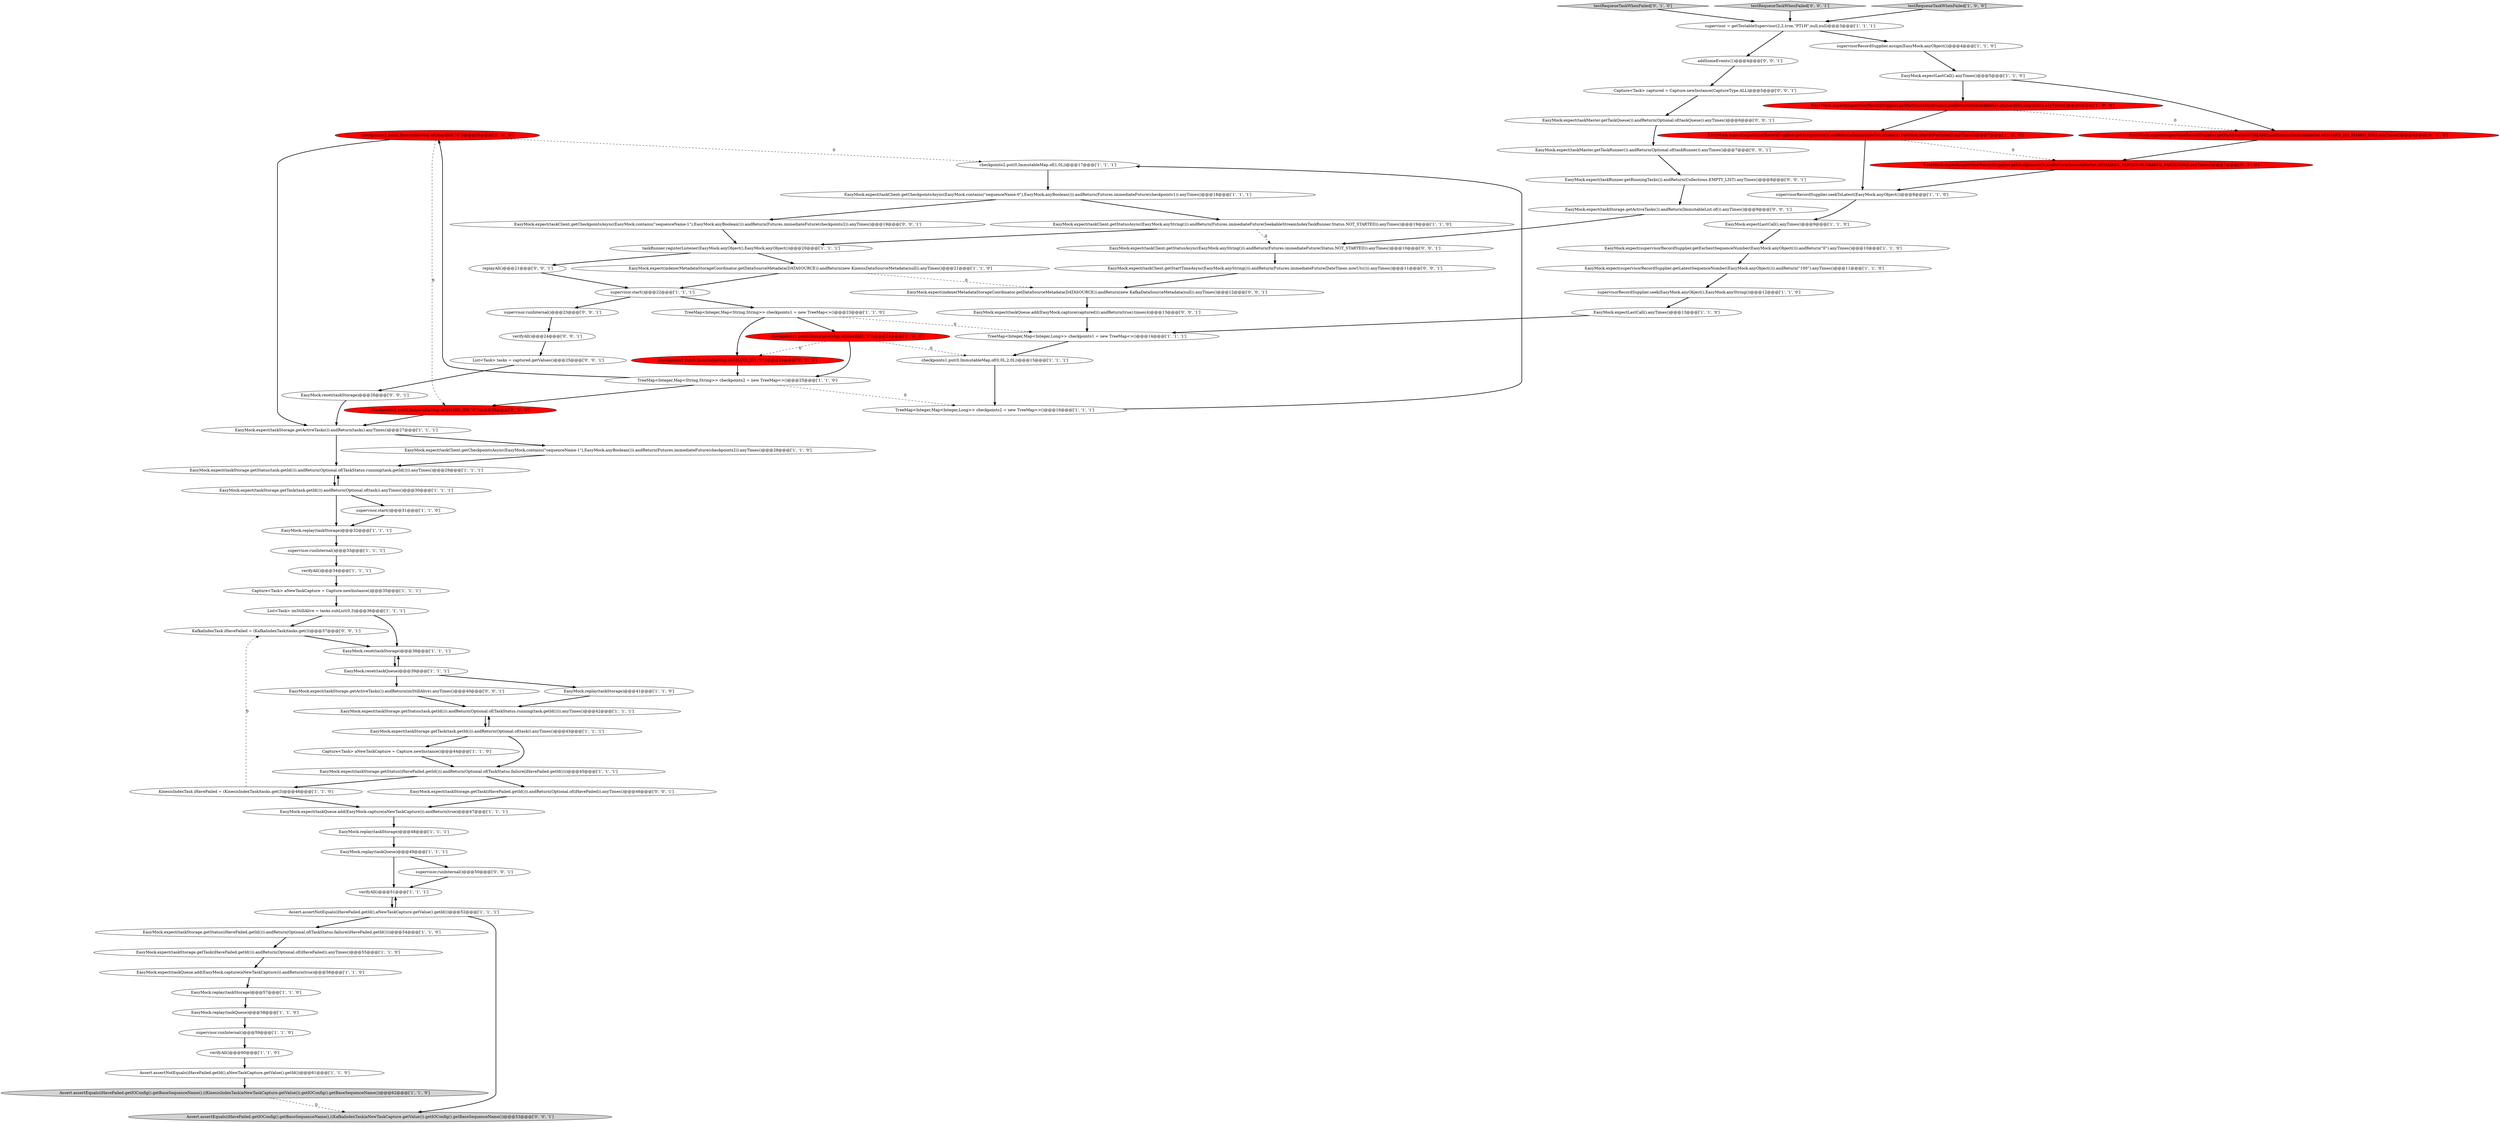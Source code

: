 digraph {
13 [style = filled, label = "checkpoints2.put(0,ImmutableMap.of(shardId0,\"0\"))@@@26@@@['1', '0', '0']", fillcolor = red, shape = ellipse image = "AAA1AAABBB1BBB"];
59 [style = filled, label = "EasyMock.expect(supervisorRecordSupplier.getPartitionIds(STREAM)).andReturn(ImmutableSet.of(SHARD_ID1,SHARD_ID0)).anyTimes()@@@6@@@['0', '1', '0']", fillcolor = red, shape = ellipse image = "AAA1AAABBB2BBB"];
47 [style = filled, label = "EasyMock.expect(taskQueue.add(EasyMock.capture(aNewTaskCapture))).andReturn(true)@@@56@@@['1', '1', '0']", fillcolor = white, shape = ellipse image = "AAA0AAABBB1BBB"];
76 [style = filled, label = "EasyMock.expect(indexerMetadataStorageCoordinator.getDataSourceMetadata(DATASOURCE)).andReturn(new KafkaDataSourceMetadata(null)).anyTimes()@@@12@@@['0', '0', '1']", fillcolor = white, shape = ellipse image = "AAA0AAABBB3BBB"];
2 [style = filled, label = "EasyMock.expectLastCall().anyTimes()@@@9@@@['1', '1', '0']", fillcolor = white, shape = ellipse image = "AAA0AAABBB1BBB"];
19 [style = filled, label = "EasyMock.expect(taskStorage.getStatus(task.getId())).andReturn(Optional.of(TaskStatus.running(task.getId()))).anyTimes()@@@42@@@['1', '1', '1']", fillcolor = white, shape = ellipse image = "AAA0AAABBB1BBB"];
8 [style = filled, label = "TreeMap<Integer,Map<Integer,Long>> checkpoints1 = new TreeMap<>()@@@14@@@['1', '1', '1']", fillcolor = white, shape = ellipse image = "AAA0AAABBB1BBB"];
15 [style = filled, label = "supervisor.start()@@@22@@@['1', '1', '1']", fillcolor = white, shape = ellipse image = "AAA0AAABBB1BBB"];
50 [style = filled, label = "TreeMap<Integer,Map<String,String>> checkpoints1 = new TreeMap<>()@@@23@@@['1', '1', '0']", fillcolor = white, shape = ellipse image = "AAA0AAABBB1BBB"];
51 [style = filled, label = "EasyMock.expectLastCall().anyTimes()@@@13@@@['1', '1', '0']", fillcolor = white, shape = ellipse image = "AAA0AAABBB1BBB"];
61 [style = filled, label = "checkpoints2.put(0,ImmutableMap.of(SHARD_ID0,\"0\"))@@@26@@@['0', '1', '0']", fillcolor = red, shape = ellipse image = "AAA1AAABBB2BBB"];
63 [style = filled, label = "EasyMock.expect(taskQueue.add(EasyMock.capture(captured))).andReturn(true).times(4)@@@13@@@['0', '0', '1']", fillcolor = white, shape = ellipse image = "AAA0AAABBB3BBB"];
44 [style = filled, label = "verifyAll()@@@34@@@['1', '1', '1']", fillcolor = white, shape = ellipse image = "AAA0AAABBB1BBB"];
74 [style = filled, label = "EasyMock.expect(taskClient.getStartTimeAsync(EasyMock.anyString())).andReturn(Futures.immediateFuture(DateTimes.nowUtc())).anyTimes()@@@11@@@['0', '0', '1']", fillcolor = white, shape = ellipse image = "AAA0AAABBB3BBB"];
71 [style = filled, label = "EasyMock.expect(taskMaster.getTaskQueue()).andReturn(Optional.of(taskQueue)).anyTimes()@@@6@@@['0', '0', '1']", fillcolor = white, shape = ellipse image = "AAA0AAABBB3BBB"];
65 [style = filled, label = "KafkaIndexTask iHaveFailed = (KafkaIndexTask)tasks.get(3)@@@37@@@['0', '0', '1']", fillcolor = white, shape = ellipse image = "AAA0AAABBB3BBB"];
78 [style = filled, label = "EasyMock.expect(taskStorage.getActiveTasks()).andReturn(imStillAlive).anyTimes()@@@40@@@['0', '0', '1']", fillcolor = white, shape = ellipse image = "AAA0AAABBB3BBB"];
80 [style = filled, label = "EasyMock.reset(taskStorage)@@@26@@@['0', '0', '1']", fillcolor = white, shape = ellipse image = "AAA0AAABBB3BBB"];
12 [style = filled, label = "KinesisIndexTask iHaveFailed = (KinesisIndexTask)tasks.get(3)@@@46@@@['1', '1', '0']", fillcolor = white, shape = ellipse image = "AAA0AAABBB1BBB"];
45 [style = filled, label = "verifyAll()@@@51@@@['1', '1', '1']", fillcolor = white, shape = ellipse image = "AAA0AAABBB1BBB"];
36 [style = filled, label = "EasyMock.expect(supervisorRecordSupplier.getAssignment()).andReturn(ImmutableSet.of(shard1Partition,shard0Partition)).anyTimes()@@@7@@@['1', '0', '0']", fillcolor = red, shape = ellipse image = "AAA1AAABBB1BBB"];
46 [style = filled, label = "Capture<Task> aNewTaskCapture = Capture.newInstance()@@@44@@@['1', '1', '0']", fillcolor = white, shape = ellipse image = "AAA0AAABBB1BBB"];
34 [style = filled, label = "checkpoints2.put(0,ImmutableMap.of(1,0L))@@@17@@@['1', '1', '1']", fillcolor = white, shape = ellipse image = "AAA0AAABBB1BBB"];
1 [style = filled, label = "EasyMock.expect(taskClient.getCheckpointsAsync(EasyMock.contains(\"sequenceName-0\"),EasyMock.anyBoolean())).andReturn(Futures.immediateFuture(checkpoints1)).anyTimes()@@@18@@@['1', '1', '1']", fillcolor = white, shape = ellipse image = "AAA0AAABBB1BBB"];
31 [style = filled, label = "List<Task> imStillAlive = tasks.subList(0,3)@@@36@@@['1', '1', '1']", fillcolor = white, shape = ellipse image = "AAA0AAABBB1BBB"];
11 [style = filled, label = "EasyMock.replay(taskStorage)@@@32@@@['1', '1', '1']", fillcolor = white, shape = ellipse image = "AAA0AAABBB1BBB"];
14 [style = filled, label = "Assert.assertNotEquals(iHaveFailed.getId(),aNewTaskCapture.getValue().getId())@@@61@@@['1', '1', '0']", fillcolor = white, shape = ellipse image = "AAA0AAABBB1BBB"];
30 [style = filled, label = "EasyMock.expect(supervisorRecordSupplier.getLatestSequenceNumber(EasyMock.anyObject())).andReturn(\"100\").anyTimes()@@@11@@@['1', '1', '0']", fillcolor = white, shape = ellipse image = "AAA0AAABBB1BBB"];
20 [style = filled, label = "EasyMock.expect(supervisorRecordSupplier.getEarliestSequenceNumber(EasyMock.anyObject())).andReturn(\"0\").anyTimes()@@@10@@@['1', '1', '0']", fillcolor = white, shape = ellipse image = "AAA0AAABBB1BBB"];
28 [style = filled, label = "Assert.assertEquals(iHaveFailed.getIOConfig().getBaseSequenceName(),((KinesisIndexTask)aNewTaskCapture.getValue()).getIOConfig().getBaseSequenceName())@@@62@@@['1', '1', '0']", fillcolor = lightgray, shape = ellipse image = "AAA0AAABBB1BBB"];
43 [style = filled, label = "EasyMock.expect(taskStorage.getTask(task.getId())).andReturn(Optional.of(task)).anyTimes()@@@30@@@['1', '1', '1']", fillcolor = white, shape = ellipse image = "AAA0AAABBB1BBB"];
52 [style = filled, label = "supervisorRecordSupplier.assign(EasyMock.anyObject())@@@4@@@['1', '1', '0']", fillcolor = white, shape = ellipse image = "AAA0AAABBB1BBB"];
38 [style = filled, label = "supervisor.start()@@@31@@@['1', '1', '0']", fillcolor = white, shape = ellipse image = "AAA0AAABBB1BBB"];
27 [style = filled, label = "EasyMock.expect(taskQueue.add(EasyMock.capture(aNewTaskCapture))).andReturn(true)@@@47@@@['1', '1', '1']", fillcolor = white, shape = ellipse image = "AAA0AAABBB1BBB"];
73 [style = filled, label = "verifyAll()@@@24@@@['0', '0', '1']", fillcolor = white, shape = ellipse image = "AAA0AAABBB3BBB"];
83 [style = filled, label = "Assert.assertEquals(iHaveFailed.getIOConfig().getBaseSequenceName(),((KafkaIndexTask)aNewTaskCapture.getValue()).getIOConfig().getBaseSequenceName())@@@53@@@['0', '0', '1']", fillcolor = lightgray, shape = ellipse image = "AAA0AAABBB3BBB"];
81 [style = filled, label = "EasyMock.expect(taskStorage.getTask(iHaveFailed.getId())).andReturn(Optional.of(iHaveFailed)).anyTimes()@@@46@@@['0', '0', '1']", fillcolor = white, shape = ellipse image = "AAA0AAABBB3BBB"];
16 [style = filled, label = "supervisor.runInternal()@@@59@@@['1', '1', '0']", fillcolor = white, shape = ellipse image = "AAA0AAABBB1BBB"];
79 [style = filled, label = "Capture<Task> captured = Capture.newInstance(CaptureType.ALL)@@@5@@@['0', '0', '1']", fillcolor = white, shape = ellipse image = "AAA0AAABBB3BBB"];
82 [style = filled, label = "EasyMock.expect(taskStorage.getActiveTasks()).andReturn(ImmutableList.of()).anyTimes()@@@9@@@['0', '0', '1']", fillcolor = white, shape = ellipse image = "AAA0AAABBB3BBB"];
42 [style = filled, label = "TreeMap<Integer,Map<Integer,Long>> checkpoints2 = new TreeMap<>()@@@16@@@['1', '1', '1']", fillcolor = white, shape = ellipse image = "AAA0AAABBB1BBB"];
17 [style = filled, label = "EasyMock.expectLastCall().anyTimes()@@@5@@@['1', '1', '0']", fillcolor = white, shape = ellipse image = "AAA0AAABBB1BBB"];
3 [style = filled, label = "EasyMock.expect(taskStorage.getStatus(iHaveFailed.getId())).andReturn(Optional.of(TaskStatus.failure(iHaveFailed.getId())))@@@54@@@['1', '1', '0']", fillcolor = white, shape = ellipse image = "AAA0AAABBB1BBB"];
24 [style = filled, label = "Capture<Task> aNewTaskCapture = Capture.newInstance()@@@35@@@['1', '1', '1']", fillcolor = white, shape = ellipse image = "AAA0AAABBB1BBB"];
29 [style = filled, label = "checkpoints1.put(0,ImmutableMap.of(0,0L,2,0L))@@@15@@@['1', '1', '1']", fillcolor = white, shape = ellipse image = "AAA0AAABBB1BBB"];
0 [style = filled, label = "EasyMock.expect(taskStorage.getStatus(iHaveFailed.getId())).andReturn(Optional.of(TaskStatus.failure(iHaveFailed.getId())))@@@45@@@['1', '1', '1']", fillcolor = white, shape = ellipse image = "AAA0AAABBB1BBB"];
4 [style = filled, label = "EasyMock.replay(taskQueue)@@@49@@@['1', '1', '1']", fillcolor = white, shape = ellipse image = "AAA0AAABBB1BBB"];
35 [style = filled, label = "EasyMock.expect(taskStorage.getStatus(task.getId())).andReturn(Optional.of(TaskStatus.running(task.getId()))).anyTimes()@@@29@@@['1', '1', '1']", fillcolor = white, shape = ellipse image = "AAA0AAABBB1BBB"];
49 [style = filled, label = "EasyMock.expect(taskStorage.getTask(iHaveFailed.getId())).andReturn(Optional.of(iHaveFailed)).anyTimes()@@@55@@@['1', '1', '0']", fillcolor = white, shape = ellipse image = "AAA0AAABBB1BBB"];
53 [style = filled, label = "EasyMock.expect(taskClient.getStatusAsync(EasyMock.anyString())).andReturn(Futures.immediateFuture(SeekableStreamIndexTaskRunner.Status.NOT_STARTED)).anyTimes()@@@19@@@['1', '1', '0']", fillcolor = white, shape = ellipse image = "AAA0AAABBB1BBB"];
60 [style = filled, label = "EasyMock.expect(supervisorRecordSupplier.getAssignment()).andReturn(ImmutableSet.of(SHARD1_PARTITION,SHARD0_PARTITION)).anyTimes()@@@7@@@['0', '1', '0']", fillcolor = red, shape = ellipse image = "AAA1AAABBB2BBB"];
26 [style = filled, label = "EasyMock.replay(taskQueue)@@@58@@@['1', '1', '0']", fillcolor = white, shape = ellipse image = "AAA0AAABBB1BBB"];
62 [style = filled, label = "EasyMock.expect(taskMaster.getTaskRunner()).andReturn(Optional.of(taskRunner)).anyTimes()@@@7@@@['0', '0', '1']", fillcolor = white, shape = ellipse image = "AAA0AAABBB3BBB"];
75 [style = filled, label = "EasyMock.expect(taskClient.getStatusAsync(EasyMock.anyString())).andReturn(Futures.immediateFuture(Status.NOT_STARTED)).anyTimes()@@@10@@@['0', '0', '1']", fillcolor = white, shape = ellipse image = "AAA0AAABBB3BBB"];
21 [style = filled, label = "EasyMock.replay(taskStorage)@@@57@@@['1', '1', '0']", fillcolor = white, shape = ellipse image = "AAA0AAABBB1BBB"];
68 [style = filled, label = "List<Task> tasks = captured.getValues()@@@25@@@['0', '0', '1']", fillcolor = white, shape = ellipse image = "AAA0AAABBB3BBB"];
69 [style = filled, label = "supervisor.runInternal()@@@23@@@['0', '0', '1']", fillcolor = white, shape = ellipse image = "AAA0AAABBB3BBB"];
57 [style = filled, label = "checkpoints1.put(0,ImmutableMap.of(SHARD_ID1,\"0\"))@@@24@@@['0', '1', '0']", fillcolor = red, shape = ellipse image = "AAA1AAABBB2BBB"];
54 [style = filled, label = "supervisor.runInternal()@@@33@@@['1', '1', '1']", fillcolor = white, shape = ellipse image = "AAA0AAABBB1BBB"];
10 [style = filled, label = "EasyMock.expect(taskStorage.getActiveTasks()).andReturn(tasks).anyTimes()@@@27@@@['1', '1', '1']", fillcolor = white, shape = ellipse image = "AAA0AAABBB1BBB"];
6 [style = filled, label = "EasyMock.replay(taskStorage)@@@48@@@['1', '1', '1']", fillcolor = white, shape = ellipse image = "AAA0AAABBB1BBB"];
23 [style = filled, label = "checkpoints1.put(0,ImmutableMap.of(shardId1,\"0\"))@@@24@@@['1', '0', '0']", fillcolor = red, shape = ellipse image = "AAA1AAABBB1BBB"];
7 [style = filled, label = "supervisorRecordSupplier.seek(EasyMock.anyObject(),EasyMock.anyString())@@@12@@@['1', '1', '0']", fillcolor = white, shape = ellipse image = "AAA0AAABBB1BBB"];
25 [style = filled, label = "EasyMock.reset(taskStorage)@@@38@@@['1', '1', '1']", fillcolor = white, shape = ellipse image = "AAA0AAABBB1BBB"];
64 [style = filled, label = "addSomeEvents(1)@@@4@@@['0', '0', '1']", fillcolor = white, shape = ellipse image = "AAA0AAABBB3BBB"];
67 [style = filled, label = "EasyMock.expect(taskClient.getCheckpointsAsync(EasyMock.contains(\"sequenceName-1\"),EasyMock.anyBoolean())).andReturn(Futures.immediateFuture(checkpoints2)).anyTimes()@@@19@@@['0', '0', '1']", fillcolor = white, shape = ellipse image = "AAA0AAABBB3BBB"];
39 [style = filled, label = "supervisorRecordSupplier.seekToLatest(EasyMock.anyObject())@@@8@@@['1', '1', '0']", fillcolor = white, shape = ellipse image = "AAA0AAABBB1BBB"];
32 [style = filled, label = "EasyMock.reset(taskQueue)@@@39@@@['1', '1', '1']", fillcolor = white, shape = ellipse image = "AAA0AAABBB1BBB"];
56 [style = filled, label = "Assert.assertNotEquals(iHaveFailed.getId(),aNewTaskCapture.getValue().getId())@@@52@@@['1', '1', '1']", fillcolor = white, shape = ellipse image = "AAA0AAABBB1BBB"];
58 [style = filled, label = "testRequeueTaskWhenFailed['0', '1', '0']", fillcolor = lightgray, shape = diamond image = "AAA0AAABBB2BBB"];
37 [style = filled, label = "EasyMock.expect(supervisorRecordSupplier.getPartitionIds(stream)).andReturn(ImmutableSet.of(shardId1,shardId0)).anyTimes()@@@6@@@['1', '0', '0']", fillcolor = red, shape = ellipse image = "AAA1AAABBB1BBB"];
55 [style = filled, label = "EasyMock.expect(taskStorage.getTask(task.getId())).andReturn(Optional.of(task)).anyTimes()@@@43@@@['1', '1', '1']", fillcolor = white, shape = ellipse image = "AAA0AAABBB1BBB"];
77 [style = filled, label = "testRequeueTaskWhenFailed['0', '0', '1']", fillcolor = lightgray, shape = diamond image = "AAA0AAABBB3BBB"];
70 [style = filled, label = "EasyMock.expect(taskRunner.getRunningTasks()).andReturn(Collections.EMPTY_LIST).anyTimes()@@@8@@@['0', '0', '1']", fillcolor = white, shape = ellipse image = "AAA0AAABBB3BBB"];
66 [style = filled, label = "supervisor.runInternal()@@@50@@@['0', '0', '1']", fillcolor = white, shape = ellipse image = "AAA0AAABBB3BBB"];
9 [style = filled, label = "TreeMap<Integer,Map<String,String>> checkpoints2 = new TreeMap<>()@@@25@@@['1', '1', '0']", fillcolor = white, shape = ellipse image = "AAA0AAABBB1BBB"];
40 [style = filled, label = "verifyAll()@@@60@@@['1', '1', '0']", fillcolor = white, shape = ellipse image = "AAA0AAABBB1BBB"];
5 [style = filled, label = "EasyMock.expect(indexerMetadataStorageCoordinator.getDataSourceMetadata(DATASOURCE)).andReturn(new KinesisDataSourceMetadata(null)).anyTimes()@@@21@@@['1', '1', '0']", fillcolor = white, shape = ellipse image = "AAA0AAABBB1BBB"];
18 [style = filled, label = "EasyMock.replay(taskStorage)@@@41@@@['1', '1', '0']", fillcolor = white, shape = ellipse image = "AAA0AAABBB1BBB"];
41 [style = filled, label = "testRequeueTaskWhenFailed['1', '0', '0']", fillcolor = lightgray, shape = diamond image = "AAA0AAABBB1BBB"];
22 [style = filled, label = "taskRunner.registerListener(EasyMock.anyObject(),EasyMock.anyObject())@@@20@@@['1', '1', '1']", fillcolor = white, shape = ellipse image = "AAA0AAABBB1BBB"];
48 [style = filled, label = "supervisor = getTestableSupervisor(2,2,true,\"PT1H\",null,null)@@@3@@@['1', '1', '1']", fillcolor = white, shape = ellipse image = "AAA0AAABBB1BBB"];
72 [style = filled, label = "replayAll()@@@21@@@['0', '0', '1']", fillcolor = white, shape = ellipse image = "AAA0AAABBB3BBB"];
33 [style = filled, label = "EasyMock.expect(taskClient.getCheckpointsAsync(EasyMock.contains(\"sequenceName-1\"),EasyMock.anyBoolean())).andReturn(Futures.immediateFuture(checkpoints2)).anyTimes()@@@28@@@['1', '1', '0']", fillcolor = white, shape = ellipse image = "AAA0AAABBB1BBB"];
1->67 [style = bold, label=""];
19->55 [style = bold, label=""];
46->0 [style = bold, label=""];
56->3 [style = bold, label=""];
12->65 [style = dashed, label="0"];
71->62 [style = bold, label=""];
10->35 [style = bold, label=""];
5->15 [style = bold, label=""];
14->28 [style = bold, label=""];
35->43 [style = bold, label=""];
72->15 [style = bold, label=""];
61->10 [style = bold, label=""];
50->8 [style = dashed, label="0"];
48->52 [style = bold, label=""];
41->48 [style = bold, label=""];
21->26 [style = bold, label=""];
64->79 [style = bold, label=""];
56->83 [style = bold, label=""];
43->35 [style = bold, label=""];
32->25 [style = bold, label=""];
82->75 [style = bold, label=""];
9->13 [style = bold, label=""];
32->18 [style = bold, label=""];
60->39 [style = bold, label=""];
23->57 [style = dashed, label="0"];
66->45 [style = bold, label=""];
37->59 [style = dashed, label="0"];
2->20 [style = bold, label=""];
16->40 [style = bold, label=""];
70->82 [style = bold, label=""];
50->23 [style = bold, label=""];
37->36 [style = bold, label=""];
59->60 [style = bold, label=""];
38->11 [style = bold, label=""];
15->50 [style = bold, label=""];
18->19 [style = bold, label=""];
68->80 [style = bold, label=""];
77->48 [style = bold, label=""];
75->74 [style = bold, label=""];
17->37 [style = bold, label=""];
22->5 [style = bold, label=""];
67->22 [style = bold, label=""];
43->11 [style = bold, label=""];
4->45 [style = bold, label=""];
26->16 [style = bold, label=""];
6->4 [style = bold, label=""];
7->51 [style = bold, label=""];
54->44 [style = bold, label=""];
30->7 [style = bold, label=""];
45->56 [style = bold, label=""];
28->83 [style = dashed, label="0"];
55->19 [style = bold, label=""];
65->25 [style = bold, label=""];
13->10 [style = bold, label=""];
81->27 [style = bold, label=""];
31->25 [style = bold, label=""];
9->42 [style = dashed, label="0"];
0->12 [style = bold, label=""];
48->64 [style = bold, label=""];
4->66 [style = bold, label=""];
36->39 [style = bold, label=""];
56->45 [style = bold, label=""];
43->38 [style = bold, label=""];
58->48 [style = bold, label=""];
24->31 [style = bold, label=""];
29->42 [style = bold, label=""];
39->2 [style = bold, label=""];
50->57 [style = bold, label=""];
57->9 [style = bold, label=""];
40->14 [style = bold, label=""];
22->72 [style = bold, label=""];
10->33 [style = bold, label=""];
78->19 [style = bold, label=""];
47->21 [style = bold, label=""];
79->71 [style = bold, label=""];
44->24 [style = bold, label=""];
51->8 [style = bold, label=""];
13->34 [style = dashed, label="0"];
12->27 [style = bold, label=""];
31->65 [style = bold, label=""];
11->54 [style = bold, label=""];
62->70 [style = bold, label=""];
42->34 [style = bold, label=""];
33->35 [style = bold, label=""];
15->69 [style = bold, label=""];
34->1 [style = bold, label=""];
13->61 [style = dashed, label="0"];
25->32 [style = bold, label=""];
80->10 [style = bold, label=""];
53->22 [style = bold, label=""];
55->0 [style = bold, label=""];
0->81 [style = bold, label=""];
23->29 [style = dashed, label="0"];
52->17 [style = bold, label=""];
27->6 [style = bold, label=""];
5->76 [style = dashed, label="0"];
49->47 [style = bold, label=""];
53->75 [style = dashed, label="0"];
9->61 [style = bold, label=""];
32->78 [style = bold, label=""];
55->46 [style = bold, label=""];
63->8 [style = bold, label=""];
36->60 [style = dashed, label="0"];
69->73 [style = bold, label=""];
73->68 [style = bold, label=""];
3->49 [style = bold, label=""];
17->59 [style = bold, label=""];
20->30 [style = bold, label=""];
23->9 [style = bold, label=""];
76->63 [style = bold, label=""];
8->29 [style = bold, label=""];
1->53 [style = bold, label=""];
74->76 [style = bold, label=""];
}
